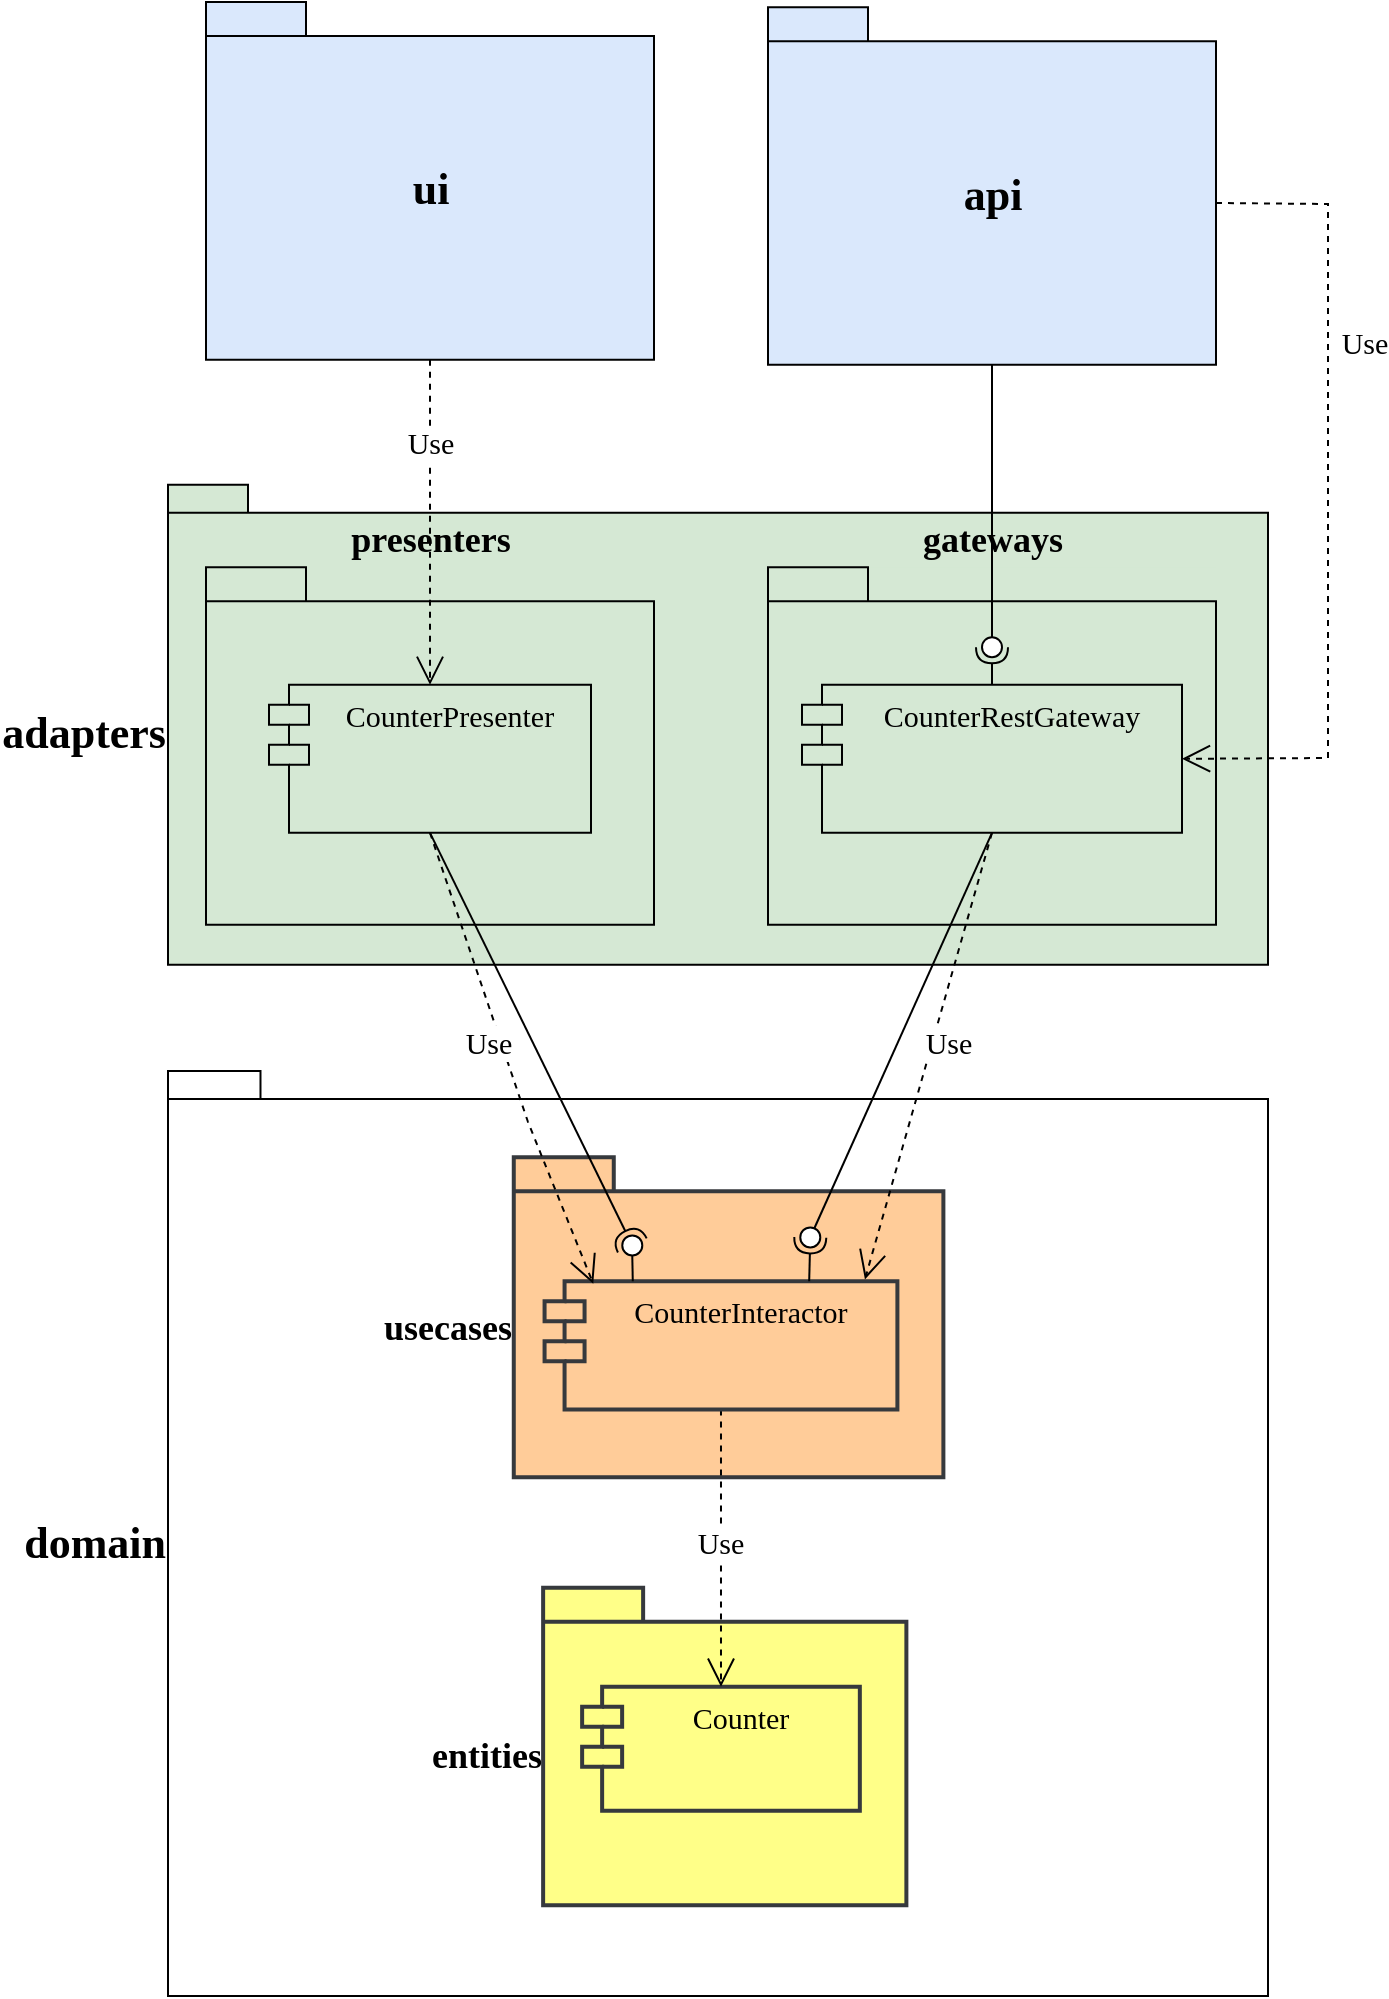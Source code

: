 <mxfile version="12.9.13" type="device"><diagram name="Page-1" id="b5b7bab2-c9e2-2cf4-8b2a-24fd1a2a6d21"><mxGraphModel dx="3324" dy="1028" grid="1" gridSize="10" guides="1" tooltips="1" connect="1" arrows="1" fold="1" page="1" pageScale="1" pageWidth="827" pageHeight="1169" background="#ffffff" math="0" shadow="0"><root><mxCell id="0"/><mxCell id="1" parent="0"/><mxCell id="uqNvV1NqiqEo9hl_J7HC-81" value="" style="group;strokeColor=none;" parent="1" vertex="1" connectable="0"><mxGeometry x="-1540" y="1104.54" width="550" height="462.46" as="geometry"/></mxCell><mxCell id="uqNvV1NqiqEo9hl_J7HC-1" value="&lt;font style=&quot;font-size: 22px&quot;&gt;domain&lt;/font&gt;" style="shape=folder;fontStyle=1;spacingTop=10;tabWidth=40;tabHeight=14;tabPosition=left;html=1;fontSize=15;labelPosition=left;verticalLabelPosition=middle;align=right;verticalAlign=middle;fontFamily=Verdana;" parent="uqNvV1NqiqEo9hl_J7HC-81" vertex="1"><mxGeometry width="550" height="462.46" as="geometry"/></mxCell><mxCell id="uqNvV1NqiqEo9hl_J7HC-6" value="" style="group;fontSize=13;labelPosition=left;verticalLabelPosition=middle;align=right;verticalAlign=middle;fillColor=none;strokeColor=none;strokeWidth=2;" parent="uqNvV1NqiqEo9hl_J7HC-81" vertex="1" connectable="0"><mxGeometry x="133.77" y="246.71" width="285.443" height="182.06" as="geometry"/></mxCell><mxCell id="6e0c8c40b5770093-50" value="&lt;font style=&quot;font-size: 18px&quot;&gt;entities&lt;/font&gt;" style="shape=folder;fontStyle=1;spacingTop=10;tabWidth=50;tabHeight=17;tabPosition=left;html=1;rounded=0;shadow=0;comic=0;labelBackgroundColor=none;strokeWidth=2;fontFamily=Verdana;fontSize=10;align=right;labelPosition=left;verticalLabelPosition=middle;verticalAlign=middle;fillColor=#ffff88;strokeColor=#36393d;" parent="uqNvV1NqiqEo9hl_J7HC-6" vertex="1"><mxGeometry x="53.796" y="11.67" width="181.623" height="158.72" as="geometry"/></mxCell><mxCell id="uqNvV1NqiqEo9hl_J7HC-27" value="Counter" style="shape=module;align=left;spacingLeft=20;align=center;verticalAlign=top;fontFamily=Verdana;fontSize=15;fillColor=#ffff88;strokeColor=#36393d;strokeWidth=2;" parent="uqNvV1NqiqEo9hl_J7HC-6" vertex="1"><mxGeometry x="73.297" y="61.093" width="138.853" height="62.025" as="geometry"/></mxCell><mxCell id="6e0c8c40b5770093-49" value="&lt;font style=&quot;font-size: 18px&quot;&gt;usecases&lt;/font&gt;" style="shape=folder;fontStyle=1;spacingTop=10;tabWidth=50;tabHeight=17;tabPosition=left;html=1;rounded=0;shadow=0;comic=0;labelBackgroundColor=none;strokeWidth=2;fontFamily=Verdana;fontSize=12;align=right;labelPosition=left;verticalLabelPosition=middle;verticalAlign=middle;fillColor=#ffcc99;strokeColor=#36393d;" parent="uqNvV1NqiqEo9hl_J7HC-81" vertex="1"><mxGeometry x="172.885" y="43.124" width="214.811" height="159.996" as="geometry"/></mxCell><mxCell id="uqNvV1NqiqEo9hl_J7HC-5" value="Use" style="endArrow=open;endSize=12;dashed=1;html=1;fontFamily=Verdana;fontSize=15;exitX=0.5;exitY=1;exitDx=0;exitDy=0;entryX=0.5;entryY=0;entryDx=0;entryDy=0;" parent="uqNvV1NqiqEo9hl_J7HC-81" source="uqNvV1NqiqEo9hl_J7HC-32" target="uqNvV1NqiqEo9hl_J7HC-27" edge="1"><mxGeometry x="-0.044" width="160" relative="1" as="geometry"><mxPoint x="214.724" y="147.844" as="sourcePoint"/><mxPoint x="357.735" y="147.407" as="targetPoint"/><mxPoint as="offset"/></mxGeometry></mxCell><mxCell id="uqNvV1NqiqEo9hl_J7HC-32" value="CounterInteractor" style="shape=module;align=left;spacingLeft=20;align=center;verticalAlign=top;fontFamily=Verdana;fontSize=15;fillColor=#ffcc99;strokeColor=#36393d;strokeWidth=2;" parent="uqNvV1NqiqEo9hl_J7HC-81" vertex="1"><mxGeometry x="188.285" y="105.12" width="176.415" height="64.141" as="geometry"/></mxCell><mxCell id="uqNvV1NqiqEo9hl_J7HC-36" value="" style="rounded=0;orthogonalLoop=1;jettySize=auto;html=1;endArrow=halfCircle;endFill=0;entryX=0.5;entryY=0.5;entryDx=0;entryDy=0;endSize=6;strokeWidth=1;fontFamily=Verdana;fontSize=15;exitX=0.75;exitY=0;exitDx=0;exitDy=0;" parent="uqNvV1NqiqEo9hl_J7HC-81" source="uqNvV1NqiqEo9hl_J7HC-32" target="uqNvV1NqiqEo9hl_J7HC-37" edge="1"><mxGeometry relative="1" as="geometry"><mxPoint x="254.7" y="339.598" as="sourcePoint"/></mxGeometry></mxCell><mxCell id="uqNvV1NqiqEo9hl_J7HC-37" value="" style="ellipse;whiteSpace=wrap;html=1;fontFamily=Helvetica;fontSize=12;fontColor=#000000;align=center;strokeColor=#000000;fillColor=#ffffff;points=[];aspect=fixed;resizable=0;" parent="uqNvV1NqiqEo9hl_J7HC-81" vertex="1"><mxGeometry x="316.143" y="78.155" width="10" height="10" as="geometry"/></mxCell><mxCell id="uqNvV1NqiqEo9hl_J7HC-123" value="" style="rounded=0;orthogonalLoop=1;jettySize=auto;html=1;endArrow=none;endFill=0;fontFamily=Verdana;fontSize=12;exitX=0.25;exitY=0;exitDx=0;exitDy=0;" parent="uqNvV1NqiqEo9hl_J7HC-81" source="uqNvV1NqiqEo9hl_J7HC-32" target="uqNvV1NqiqEo9hl_J7HC-125" edge="1"><mxGeometry relative="1" as="geometry"><mxPoint x="229.604" y="105.12" as="sourcePoint"/></mxGeometry></mxCell><mxCell id="uqNvV1NqiqEo9hl_J7HC-125" value="" style="ellipse;whiteSpace=wrap;html=1;fontFamily=Helvetica;fontSize=12;fontColor=#000000;align=center;strokeColor=#000000;fillColor=#ffffff;points=[];aspect=fixed;resizable=0;" parent="uqNvV1NqiqEo9hl_J7HC-81" vertex="1"><mxGeometry x="227.142" y="82.16" width="10" height="10" as="geometry"/></mxCell><mxCell id="uqNvV1NqiqEo9hl_J7HC-12" value="&lt;font style=&quot;font-size: 22px&quot;&gt;adapters&lt;/font&gt;" style="shape=folder;fontStyle=1;spacingTop=10;tabWidth=40;tabHeight=14;tabPosition=left;html=1;fontSize=15;labelPosition=left;verticalLabelPosition=middle;align=right;verticalAlign=middle;fontFamily=Verdana;fillColor=#d5e8d4;strokeColor=#000000;" parent="1" vertex="1"><mxGeometry x="-1540" y="811.41" width="550" height="240" as="geometry"/></mxCell><mxCell id="uqNvV1NqiqEo9hl_J7HC-13" value="&lt;font style=&quot;font-size: 18px&quot;&gt;presenters&lt;/font&gt;" style="shape=folder;fontStyle=1;spacingTop=10;tabWidth=50;tabHeight=17;tabPosition=left;html=1;rounded=0;shadow=0;comic=0;labelBackgroundColor=none;strokeWidth=1;fontFamily=Verdana;fontSize=10;align=center;labelPosition=center;verticalLabelPosition=top;verticalAlign=bottom;fillColor=#d5e8d4;strokeColor=#000000;" parent="1" vertex="1"><mxGeometry x="-1521" y="852.59" width="224" height="178.82" as="geometry"/></mxCell><mxCell id="uqNvV1NqiqEo9hl_J7HC-15" value="" style="group;fillColor=#d5e8d4;strokeColor=none;" parent="1" vertex="1" connectable="0"><mxGeometry x="-1240" y="852.59" width="224" height="178.82" as="geometry"/></mxCell><mxCell id="uqNvV1NqiqEo9hl_J7HC-16" value="&lt;font style=&quot;font-size: 18px&quot;&gt;gateways&lt;/font&gt;" style="shape=folder;fontStyle=1;spacingTop=10;tabWidth=50;tabHeight=17;tabPosition=left;html=1;rounded=0;shadow=0;comic=0;labelBackgroundColor=none;strokeWidth=1;fontFamily=Verdana;fontSize=10;align=center;labelPosition=center;verticalLabelPosition=top;verticalAlign=bottom;fillColor=#d5e8d4;strokeColor=#000000;" parent="uqNvV1NqiqEo9hl_J7HC-15" vertex="1"><mxGeometry width="224.0" height="178.82" as="geometry"/></mxCell><mxCell id="uqNvV1NqiqEo9hl_J7HC-23" value="CounterRestGateway" style="shape=module;align=left;spacingLeft=20;align=center;verticalAlign=top;fontFamily=Verdana;fontSize=15;fillColor=#d5e8d4;strokeColor=#000000;" parent="uqNvV1NqiqEo9hl_J7HC-15" vertex="1"><mxGeometry x="17" y="58.82" width="190" height="74" as="geometry"/></mxCell><mxCell id="uqNvV1NqiqEo9hl_J7HC-72" value="" style="ellipse;whiteSpace=wrap;html=1;fontFamily=Helvetica;fontSize=12;fontColor=#000000;align=center;strokeColor=#000000;fillColor=#ffffff;points=[];aspect=fixed;resizable=0;" parent="uqNvV1NqiqEo9hl_J7HC-15" vertex="1"><mxGeometry x="107" y="35" width="10" height="10" as="geometry"/></mxCell><mxCell id="uqNvV1NqiqEo9hl_J7HC-71" value="" style="rounded=0;orthogonalLoop=1;jettySize=auto;html=1;endArrow=halfCircle;endFill=0;entryX=0.5;entryY=0.5;entryDx=0;entryDy=0;endSize=6;strokeWidth=1;fontFamily=Verdana;fontSize=15;exitX=0.5;exitY=0;exitDx=0;exitDy=0;" parent="uqNvV1NqiqEo9hl_J7HC-15" source="uqNvV1NqiqEo9hl_J7HC-23" target="uqNvV1NqiqEo9hl_J7HC-72" edge="1"><mxGeometry relative="1" as="geometry"><mxPoint x="340" y="-25" as="sourcePoint"/></mxGeometry></mxCell><mxCell id="uqNvV1NqiqEo9hl_J7HC-22" value="CounterPresenter" style="shape=module;align=left;spacingLeft=20;align=center;verticalAlign=top;fontFamily=Verdana;fontSize=15;fillColor=#d5e8d4;strokeColor=#000000;" parent="1" vertex="1"><mxGeometry x="-1489.5" y="911.41" width="161" height="74" as="geometry"/></mxCell><mxCell id="uqNvV1NqiqEo9hl_J7HC-43" value="&lt;font style=&quot;font-size: 22px&quot;&gt;ui&lt;/font&gt;" style="shape=folder;fontStyle=1;spacingTop=10;tabWidth=50;tabHeight=17;tabPosition=left;html=1;rounded=0;shadow=0;comic=0;labelBackgroundColor=none;strokeWidth=1;fontFamily=Verdana;fontSize=18;align=center;labelPosition=center;verticalLabelPosition=middle;verticalAlign=middle;fillColor=#dae8fc;strokeColor=#000000;" parent="1" vertex="1"><mxGeometry x="-1521" y="570" width="224" height="178.82" as="geometry"/></mxCell><mxCell id="uqNvV1NqiqEo9hl_J7HC-68" value="Use" style="endArrow=open;endSize=12;dashed=1;html=1;fontFamily=Verdana;fontSize=15;entryX=0.5;entryY=0;entryDx=0;entryDy=0;exitX=0.5;exitY=1;exitDx=0;exitDy=0;exitPerimeter=0;" parent="1" source="uqNvV1NqiqEo9hl_J7HC-43" target="uqNvV1NqiqEo9hl_J7HC-22" edge="1"><mxGeometry x="-0.493" width="160" relative="1" as="geometry"><mxPoint x="-1370" y="762.59" as="sourcePoint"/><mxPoint x="-1171.215" y="1187.413" as="targetPoint"/><mxPoint as="offset"/></mxGeometry></mxCell><mxCell id="uqNvV1NqiqEo9hl_J7HC-70" value="" style="rounded=0;orthogonalLoop=1;jettySize=auto;html=1;endArrow=none;endFill=0;fontFamily=Verdana;fontSize=15;exitX=0.5;exitY=1;exitDx=0;exitDy=0;exitPerimeter=0;" parent="1" source="uqNvV1NqiqEo9hl_J7HC-117" target="uqNvV1NqiqEo9hl_J7HC-72" edge="1"><mxGeometry relative="1" as="geometry"><mxPoint x="-812.5" y="837" as="sourcePoint"/></mxGeometry></mxCell><mxCell id="uqNvV1NqiqEo9hl_J7HC-35" value="" style="rounded=0;orthogonalLoop=1;jettySize=auto;html=1;endArrow=none;endFill=0;fontFamily=Verdana;fontSize=15;exitX=0.5;exitY=1;exitDx=0;exitDy=0;" parent="1" source="uqNvV1NqiqEo9hl_J7HC-23" target="uqNvV1NqiqEo9hl_J7HC-37" edge="1"><mxGeometry relative="1" as="geometry"><mxPoint x="-1517.75" y="1436.41" as="sourcePoint"/></mxGeometry></mxCell><mxCell id="uqNvV1NqiqEo9hl_J7HC-86" value="Use" style="endArrow=open;endSize=12;dashed=1;html=1;fontFamily=Verdana;fontSize=15;exitX=0.5;exitY=1;exitDx=0;exitDy=0;entryX=0.908;entryY=-0.015;entryDx=0;entryDy=0;rounded=0;entryPerimeter=0;" parent="1" source="uqNvV1NqiqEo9hl_J7HC-23" target="uqNvV1NqiqEo9hl_J7HC-32" edge="1"><mxGeometry x="-0.082" y="7" width="160" relative="1" as="geometry"><mxPoint x="-1073.75" y="988.88" as="sourcePoint"/><mxPoint x="-1173.75" y="1188.88" as="targetPoint"/><Array as="points"/><mxPoint as="offset"/></mxGeometry></mxCell><mxCell id="uqNvV1NqiqEo9hl_J7HC-87" value="Use" style="endArrow=open;endSize=12;dashed=1;html=1;fontFamily=Verdana;fontSize=15;exitX=0;exitY=0;exitDx=224.0;exitDy=97.91;exitPerimeter=0;entryX=1;entryY=0.5;entryDx=0;entryDy=0;rounded=0;" parent="1" source="uqNvV1NqiqEo9hl_J7HC-117" target="uqNvV1NqiqEo9hl_J7HC-23" edge="1"><mxGeometry x="-0.385" y="18" width="160" relative="1" as="geometry"><mxPoint x="-1128" y="757.82" as="sourcePoint"/><mxPoint x="-1127" y="910" as="targetPoint"/><Array as="points"><mxPoint x="-960" y="671"/><mxPoint x="-960" y="948"/></Array><mxPoint as="offset"/></mxGeometry></mxCell><mxCell id="uqNvV1NqiqEo9hl_J7HC-117" value="&lt;font style=&quot;font-size: 22px&quot;&gt;api&lt;/font&gt;" style="shape=folder;fontStyle=1;spacingTop=10;tabWidth=50;tabHeight=17;tabPosition=left;html=1;rounded=0;shadow=0;comic=0;labelBackgroundColor=none;strokeWidth=1;fontFamily=Verdana;fontSize=18;align=center;labelPosition=center;verticalLabelPosition=middle;verticalAlign=middle;fillColor=#dae8fc;strokeColor=#000000;" parent="1" vertex="1"><mxGeometry x="-1240" y="572.59" width="224" height="178.82" as="geometry"/></mxCell><mxCell id="uqNvV1NqiqEo9hl_J7HC-121" value="Use" style="endArrow=open;endSize=12;dashed=1;html=1;fontFamily=Verdana;fontSize=15;exitX=0.5;exitY=1;exitDx=0;exitDy=0;entryX=0.138;entryY=0.019;entryDx=0;entryDy=0;rounded=0;entryPerimeter=0;" parent="1" source="uqNvV1NqiqEo9hl_J7HC-22" target="uqNvV1NqiqEo9hl_J7HC-32" edge="1"><mxGeometry x="-0.097" y="-6" width="160" relative="1" as="geometry"><mxPoint x="-1626.66" y="1011.16" as="sourcePoint"/><mxPoint x="-1324.658" y="1183.777" as="targetPoint"/><Array as="points"><mxPoint x="-1360" y="1130"/></Array><mxPoint as="offset"/></mxGeometry></mxCell><mxCell id="uqNvV1NqiqEo9hl_J7HC-124" value="" style="rounded=0;orthogonalLoop=1;jettySize=auto;html=1;endArrow=halfCircle;endFill=0;entryX=0.5;entryY=0.5;entryDx=0;entryDy=0;endSize=6;strokeWidth=1;fontFamily=Verdana;fontSize=12;exitX=0.5;exitY=1;exitDx=0;exitDy=0;" parent="1" source="uqNvV1NqiqEo9hl_J7HC-22" target="uqNvV1NqiqEo9hl_J7HC-125" edge="1"><mxGeometry relative="1" as="geometry"><mxPoint x="-1450" y="1188" as="sourcePoint"/></mxGeometry></mxCell></root></mxGraphModel></diagram></mxfile>